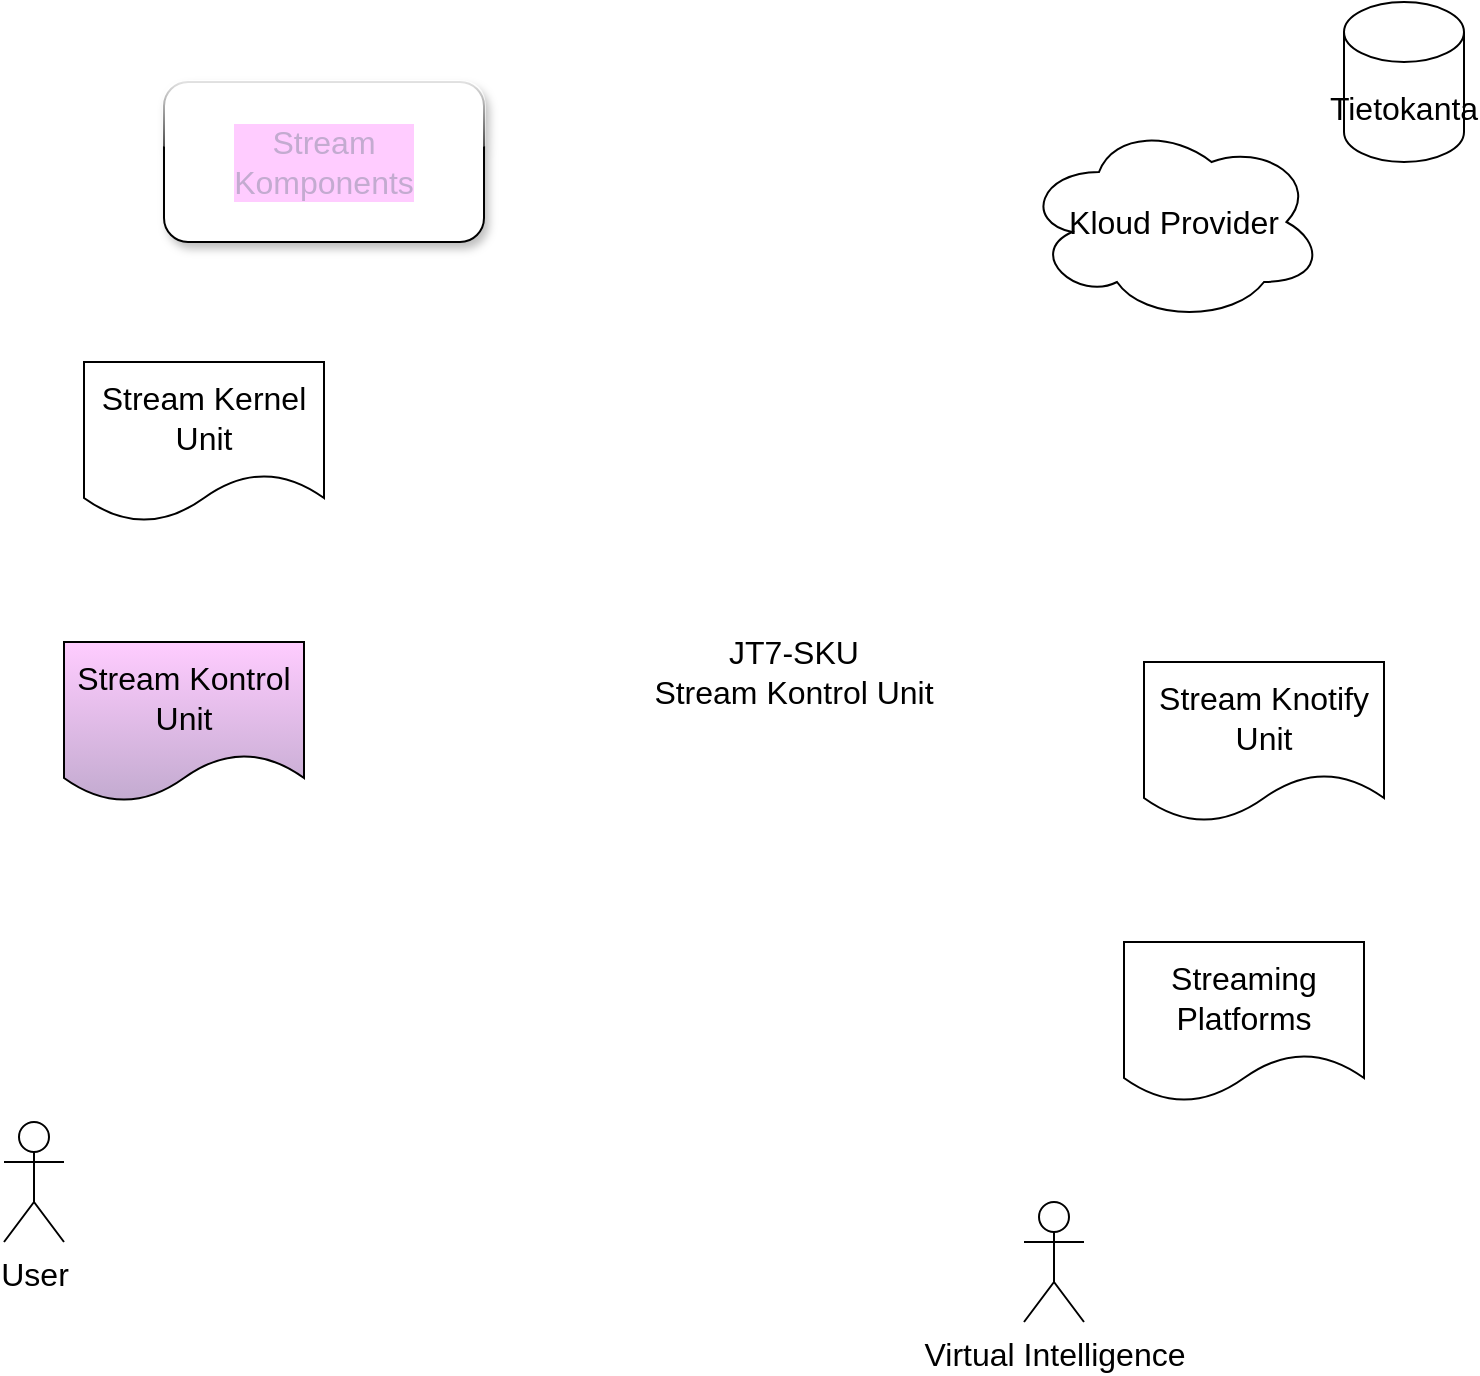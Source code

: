 <mxfile version="22.1.4" type="github">
  <diagram name="Sivu-1" id="nVIp9f3CLLhEfEjgpF28">
    <mxGraphModel dx="1434" dy="944" grid="1" gridSize="10" guides="1" tooltips="1" connect="1" arrows="1" fold="1" page="1" pageScale="1" pageWidth="827" pageHeight="1169" math="0" shadow="0">
      <root>
        <mxCell id="0" />
        <mxCell id="1" parent="0" />
        <mxCell id="bNF-SPqmJaTVdJ-8YDtE-1" value="Stream &lt;br&gt;Komponents" style="rounded=1;whiteSpace=wrap;html=1;fontSize=16;shadow=1;glass=1;fontColor=#C3ABD0;labelBackgroundColor=#FFCCFF;" parent="1" vertex="1">
          <mxGeometry x="130" y="100" width="160" height="80" as="geometry" />
        </mxCell>
        <mxCell id="bNF-SPqmJaTVdJ-8YDtE-2" value="JT7-SKU&lt;br&gt;Stream Kontrol Unit" style="text;strokeColor=none;fillColor=none;html=1;align=center;verticalAlign=middle;whiteSpace=wrap;rounded=0;fontSize=16;" parent="1" vertex="1">
          <mxGeometry x="360" y="350" width="170" height="90" as="geometry" />
        </mxCell>
        <mxCell id="bNF-SPqmJaTVdJ-8YDtE-3" value="Kloud Provider" style="ellipse;shape=cloud;whiteSpace=wrap;html=1;fontSize=16;" parent="1" vertex="1">
          <mxGeometry x="560" y="120" width="150" height="100" as="geometry" />
        </mxCell>
        <mxCell id="Mv3_jATNsVEBFW0Uo7lB-1" value="Stream Knotify Unit" style="shape=document;whiteSpace=wrap;html=1;boundedLbl=1;fontSize=16;" vertex="1" parent="1">
          <mxGeometry x="620" y="390" width="120" height="80" as="geometry" />
        </mxCell>
        <mxCell id="Mv3_jATNsVEBFW0Uo7lB-2" value="User" style="shape=umlActor;verticalLabelPosition=bottom;verticalAlign=top;html=1;outlineConnect=0;fontSize=16;" vertex="1" parent="1">
          <mxGeometry x="50" y="620" width="30" height="60" as="geometry" />
        </mxCell>
        <mxCell id="Mv3_jATNsVEBFW0Uo7lB-3" value="Tietokanta" style="shape=cylinder3;whiteSpace=wrap;html=1;boundedLbl=1;backgroundOutline=1;size=15;fontSize=16;" vertex="1" parent="1">
          <mxGeometry x="720" y="60" width="60" height="80" as="geometry" />
        </mxCell>
        <mxCell id="Mv3_jATNsVEBFW0Uo7lB-4" value="Streaming Platforms" style="shape=document;whiteSpace=wrap;html=1;boundedLbl=1;fontSize=16;" vertex="1" parent="1">
          <mxGeometry x="610" y="530" width="120" height="80" as="geometry" />
        </mxCell>
        <mxCell id="Mv3_jATNsVEBFW0Uo7lB-5" value="Stream Kernel Unit" style="shape=document;whiteSpace=wrap;html=1;boundedLbl=1;fontSize=16;" vertex="1" parent="1">
          <mxGeometry x="90" y="240" width="120" height="80" as="geometry" />
        </mxCell>
        <mxCell id="Mv3_jATNsVEBFW0Uo7lB-6" value="Stream Kontrol Unit" style="shape=document;whiteSpace=wrap;html=1;boundedLbl=1;fontSize=16;gradientColor=#C3ABD0;fillColor=#FFCCFF;" vertex="1" parent="1">
          <mxGeometry x="80" y="380" width="120" height="80" as="geometry" />
        </mxCell>
        <mxCell id="Mv3_jATNsVEBFW0Uo7lB-7" value="Virtual Intelligence" style="shape=umlActor;verticalLabelPosition=bottom;verticalAlign=top;html=1;outlineConnect=0;fontSize=16;" vertex="1" parent="1">
          <mxGeometry x="560" y="660" width="30" height="60" as="geometry" />
        </mxCell>
      </root>
    </mxGraphModel>
  </diagram>
</mxfile>
